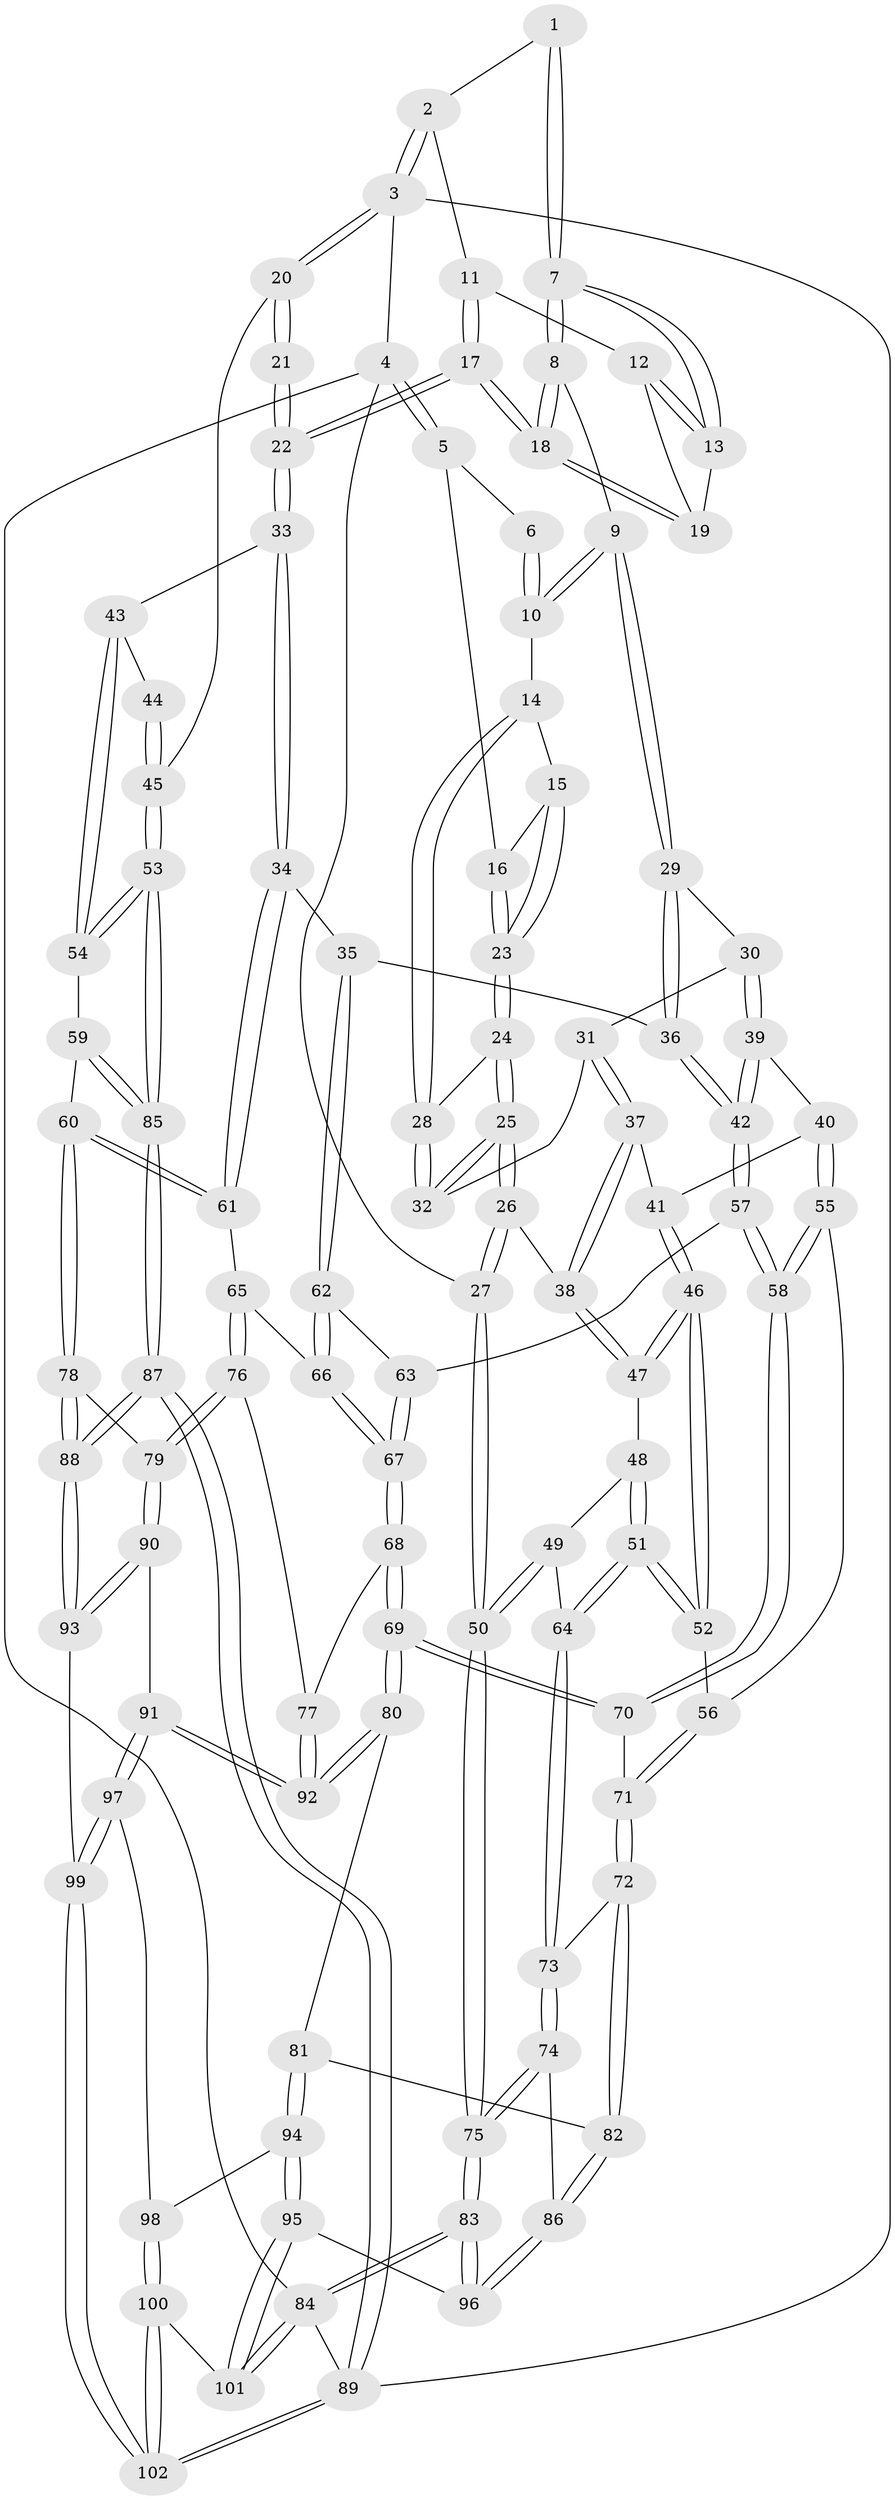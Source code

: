 // Generated by graph-tools (version 1.1) at 2025/27/03/09/25 03:27:13]
// undirected, 102 vertices, 252 edges
graph export_dot {
graph [start="1"]
  node [color=gray90,style=filled];
  1 [pos="+0.5500666732310457+0"];
  2 [pos="+0.7720861195230572+0"];
  3 [pos="+1+0"];
  4 [pos="+0+0"];
  5 [pos="+0.034331301583423034+0"];
  6 [pos="+0.27905836706389603+0"];
  7 [pos="+0.5169541348887292+0.07372293180479583"];
  8 [pos="+0.4703020778901254+0.15710942544350173"];
  9 [pos="+0.4663661345275507+0.1619630070139296"];
  10 [pos="+0.3486645533600333+0.09245504555730018"];
  11 [pos="+0.762855312914492+0.0023629748626536884"];
  12 [pos="+0.6471863722011356+0.06512004617922268"];
  13 [pos="+0.530168260247904+0.07582441504067854"];
  14 [pos="+0.289649579800489+0.1077196902120295"];
  15 [pos="+0.2649219506617521+0.0970006988167414"];
  16 [pos="+0.11332936305467955+0"];
  17 [pos="+0.7899012765970047+0.19000853664765097"];
  18 [pos="+0.764467084518252+0.18103557138471124"];
  19 [pos="+0.6777366723097981+0.13019234605605598"];
  20 [pos="+1+0.10122050257428623"];
  21 [pos="+1+0.10814349711886666"];
  22 [pos="+0.7952203957266726+0.19925798389248972"];
  23 [pos="+0.1192506938326514+0.17734516650380439"];
  24 [pos="+0.11814210340357713+0.18472127896217289"];
  25 [pos="+0.097995127511104+0.22109258200387372"];
  26 [pos="+0.03824386902587152+0.3047183391852749"];
  27 [pos="+0+0.31055701135986946"];
  28 [pos="+0.2568384522768489+0.18085609597522767"];
  29 [pos="+0.4630648961130866+0.20961592245412466"];
  30 [pos="+0.4018698043099564+0.25078332056953734"];
  31 [pos="+0.3113587406729131+0.2588550249690306"];
  32 [pos="+0.30022337320819686+0.24770437553325997"];
  33 [pos="+0.7413037464281516+0.34956012919627366"];
  34 [pos="+0.6913323524338828+0.3825529691831436"];
  35 [pos="+0.6507707528935384+0.373860008928046"];
  36 [pos="+0.5815953322769157+0.33882129426730345"];
  37 [pos="+0.21200612617890824+0.3633732565367901"];
  38 [pos="+0.06827344492838991+0.32820550336053106"];
  39 [pos="+0.36070677608386037+0.4365631464414777"];
  40 [pos="+0.3120314541986304+0.43051658415740335"];
  41 [pos="+0.24435219878229084+0.40119956916345323"];
  42 [pos="+0.38701325550897453+0.46065468389574427"];
  43 [pos="+0.8390416809092681+0.3929219404784188"];
  44 [pos="+0.9213627402447541+0.3728161949236567"];
  45 [pos="+1+0.5291224038713446"];
  46 [pos="+0.1976402065766316+0.5280055770897518"];
  47 [pos="+0.07344678432402064+0.35058785409284576"];
  48 [pos="+0.07537840894161316+0.36584643226650726"];
  49 [pos="+0.08672918075255363+0.5193361411553193"];
  50 [pos="+0+0.6674341963279083"];
  51 [pos="+0.18093442376307683+0.5598484952099732"];
  52 [pos="+0.1953595595892474+0.5491813170879454"];
  53 [pos="+1+0.5512044412237195"];
  54 [pos="+0.9247368887717314+0.5104546895060774"];
  55 [pos="+0.2723924387758586+0.5169185052725048"];
  56 [pos="+0.21468908951960136+0.5511639153553525"];
  57 [pos="+0.3951554721320454+0.48625348761769926"];
  58 [pos="+0.3515229870671337+0.5758685504509434"];
  59 [pos="+0.8314256942775654+0.6198510271895047"];
  60 [pos="+0.7498308205771002+0.6214581045582357"];
  61 [pos="+0.6915815807374995+0.39378932726755767"];
  62 [pos="+0.4903213628585268+0.5196747275429925"];
  63 [pos="+0.44634066824197616+0.5118464478864772"];
  64 [pos="+0.15644448912578413+0.5816690823411893"];
  65 [pos="+0.5543559259634171+0.6003680341308438"];
  66 [pos="+0.5410312175783261+0.5965730118209631"];
  67 [pos="+0.45257903038153724+0.641722141940212"];
  68 [pos="+0.40644875304673206+0.6882620084992926"];
  69 [pos="+0.39271354516504164+0.6925636745310476"];
  70 [pos="+0.3457440019423901+0.5979683816339924"];
  71 [pos="+0.29966226513046135+0.5983138508881753"];
  72 [pos="+0.22301597650828772+0.6696358179940304"];
  73 [pos="+0.1472898236148179+0.6213805754806856"];
  74 [pos="+0.11936651882464543+0.6439199455829874"];
  75 [pos="+0+0.8144084886987821"];
  76 [pos="+0.6233290021868595+0.6837084179064264"];
  77 [pos="+0.4559905015829242+0.7017734840402846"];
  78 [pos="+0.704908297939552+0.6860302596315526"];
  79 [pos="+0.6588422171999615+0.7078954713208041"];
  80 [pos="+0.3695503699136799+0.7361860963947606"];
  81 [pos="+0.33939500317135995+0.7770409424658542"];
  82 [pos="+0.28317638800871003+0.778193060154803"];
  83 [pos="+0+1"];
  84 [pos="+0+1"];
  85 [pos="+1+0.9485234286144911"];
  86 [pos="+0.20760036161074258+0.8210345919761468"];
  87 [pos="+1+1"];
  88 [pos="+0.918510109532555+0.89583137332984"];
  89 [pos="+1+1"];
  90 [pos="+0.6195617614056994+0.8009432688134093"];
  91 [pos="+0.5950457703798242+0.8264610992573657"];
  92 [pos="+0.5886324330215058+0.8221927627416289"];
  93 [pos="+0.7767923566301805+0.8910564605267569"];
  94 [pos="+0.3990293201840029+0.8820830887101047"];
  95 [pos="+0.2997000107534506+0.9878051502610974"];
  96 [pos="+0.1532544237428007+0.8689368240882214"];
  97 [pos="+0.5851216195828634+0.8484380861559444"];
  98 [pos="+0.44171610748990875+0.9007564780497113"];
  99 [pos="+0.6358444094466142+0.9810911293366547"];
  100 [pos="+0.516261786718675+1"];
  101 [pos="+0.29631091913784824+1"];
  102 [pos="+0.6370556529904023+1"];
  1 -- 2;
  1 -- 7;
  1 -- 7;
  2 -- 3;
  2 -- 3;
  2 -- 11;
  3 -- 4;
  3 -- 20;
  3 -- 20;
  3 -- 89;
  4 -- 5;
  4 -- 5;
  4 -- 27;
  4 -- 84;
  5 -- 6;
  5 -- 16;
  6 -- 10;
  6 -- 10;
  7 -- 8;
  7 -- 8;
  7 -- 13;
  7 -- 13;
  8 -- 9;
  8 -- 18;
  8 -- 18;
  9 -- 10;
  9 -- 10;
  9 -- 29;
  9 -- 29;
  10 -- 14;
  11 -- 12;
  11 -- 17;
  11 -- 17;
  12 -- 13;
  12 -- 13;
  12 -- 19;
  13 -- 19;
  14 -- 15;
  14 -- 28;
  14 -- 28;
  15 -- 16;
  15 -- 23;
  15 -- 23;
  16 -- 23;
  16 -- 23;
  17 -- 18;
  17 -- 18;
  17 -- 22;
  17 -- 22;
  18 -- 19;
  18 -- 19;
  20 -- 21;
  20 -- 21;
  20 -- 45;
  21 -- 22;
  21 -- 22;
  22 -- 33;
  22 -- 33;
  23 -- 24;
  23 -- 24;
  24 -- 25;
  24 -- 25;
  24 -- 28;
  25 -- 26;
  25 -- 26;
  25 -- 32;
  25 -- 32;
  26 -- 27;
  26 -- 27;
  26 -- 38;
  27 -- 50;
  27 -- 50;
  28 -- 32;
  28 -- 32;
  29 -- 30;
  29 -- 36;
  29 -- 36;
  30 -- 31;
  30 -- 39;
  30 -- 39;
  31 -- 32;
  31 -- 37;
  31 -- 37;
  33 -- 34;
  33 -- 34;
  33 -- 43;
  34 -- 35;
  34 -- 61;
  34 -- 61;
  35 -- 36;
  35 -- 62;
  35 -- 62;
  36 -- 42;
  36 -- 42;
  37 -- 38;
  37 -- 38;
  37 -- 41;
  38 -- 47;
  38 -- 47;
  39 -- 40;
  39 -- 42;
  39 -- 42;
  40 -- 41;
  40 -- 55;
  40 -- 55;
  41 -- 46;
  41 -- 46;
  42 -- 57;
  42 -- 57;
  43 -- 44;
  43 -- 54;
  43 -- 54;
  44 -- 45;
  44 -- 45;
  45 -- 53;
  45 -- 53;
  46 -- 47;
  46 -- 47;
  46 -- 52;
  46 -- 52;
  47 -- 48;
  48 -- 49;
  48 -- 51;
  48 -- 51;
  49 -- 50;
  49 -- 50;
  49 -- 64;
  50 -- 75;
  50 -- 75;
  51 -- 52;
  51 -- 52;
  51 -- 64;
  51 -- 64;
  52 -- 56;
  53 -- 54;
  53 -- 54;
  53 -- 85;
  53 -- 85;
  54 -- 59;
  55 -- 56;
  55 -- 58;
  55 -- 58;
  56 -- 71;
  56 -- 71;
  57 -- 58;
  57 -- 58;
  57 -- 63;
  58 -- 70;
  58 -- 70;
  59 -- 60;
  59 -- 85;
  59 -- 85;
  60 -- 61;
  60 -- 61;
  60 -- 78;
  60 -- 78;
  61 -- 65;
  62 -- 63;
  62 -- 66;
  62 -- 66;
  63 -- 67;
  63 -- 67;
  64 -- 73;
  64 -- 73;
  65 -- 66;
  65 -- 76;
  65 -- 76;
  66 -- 67;
  66 -- 67;
  67 -- 68;
  67 -- 68;
  68 -- 69;
  68 -- 69;
  68 -- 77;
  69 -- 70;
  69 -- 70;
  69 -- 80;
  69 -- 80;
  70 -- 71;
  71 -- 72;
  71 -- 72;
  72 -- 73;
  72 -- 82;
  72 -- 82;
  73 -- 74;
  73 -- 74;
  74 -- 75;
  74 -- 75;
  74 -- 86;
  75 -- 83;
  75 -- 83;
  76 -- 77;
  76 -- 79;
  76 -- 79;
  77 -- 92;
  77 -- 92;
  78 -- 79;
  78 -- 88;
  78 -- 88;
  79 -- 90;
  79 -- 90;
  80 -- 81;
  80 -- 92;
  80 -- 92;
  81 -- 82;
  81 -- 94;
  81 -- 94;
  82 -- 86;
  82 -- 86;
  83 -- 84;
  83 -- 84;
  83 -- 96;
  83 -- 96;
  84 -- 101;
  84 -- 101;
  84 -- 89;
  85 -- 87;
  85 -- 87;
  86 -- 96;
  86 -- 96;
  87 -- 88;
  87 -- 88;
  87 -- 89;
  87 -- 89;
  88 -- 93;
  88 -- 93;
  89 -- 102;
  89 -- 102;
  90 -- 91;
  90 -- 93;
  90 -- 93;
  91 -- 92;
  91 -- 92;
  91 -- 97;
  91 -- 97;
  93 -- 99;
  94 -- 95;
  94 -- 95;
  94 -- 98;
  95 -- 96;
  95 -- 101;
  95 -- 101;
  97 -- 98;
  97 -- 99;
  97 -- 99;
  98 -- 100;
  98 -- 100;
  99 -- 102;
  99 -- 102;
  100 -- 101;
  100 -- 102;
  100 -- 102;
}
